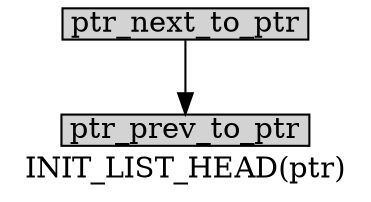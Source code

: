 digraph INIT_LIST_HEAD{
        label="INIT_LIST_HEAD(ptr)";
        size="10,18";
        ratio=filled;
        
		node[style=filled, shape = box, margin="0.05,0.005",height="0.1",width="0.1"];

		ptr_next_to_ptr;
		ptr_prev_to_ptr;

		ptr_next_to_ptr -> ptr_prev_to_ptr;
}

